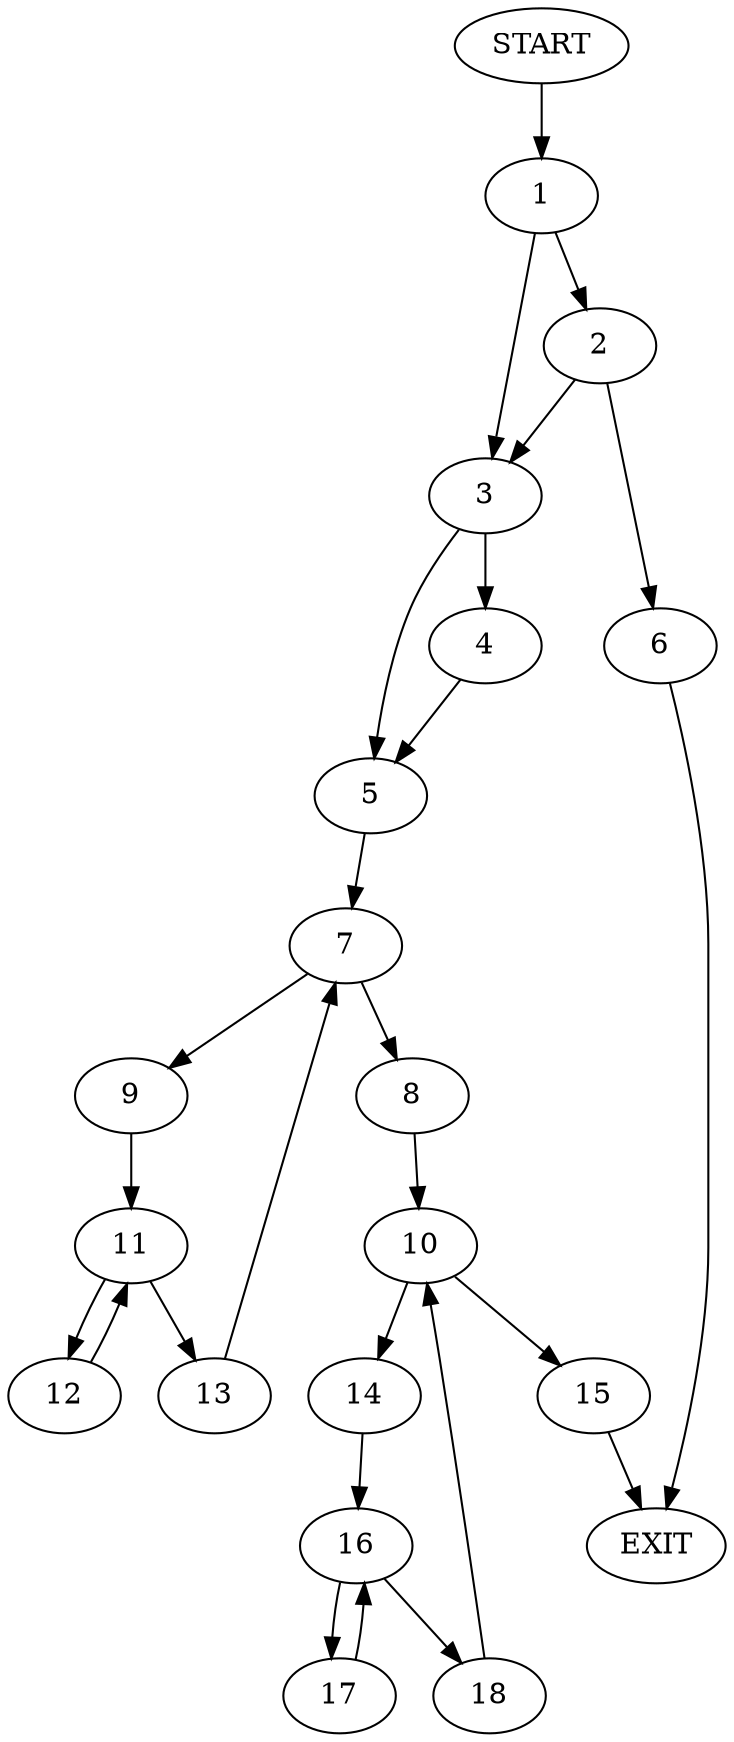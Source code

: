 digraph {
0 [label="START"]
19 [label="EXIT"]
0 -> 1
1 -> 2
1 -> 3
3 -> 4
3 -> 5
2 -> 6
2 -> 3
6 -> 19
4 -> 5
5 -> 7
7 -> 8
7 -> 9
8 -> 10
9 -> 11
11 -> 12
11 -> 13
13 -> 7
12 -> 11
10 -> 14
10 -> 15
14 -> 16
15 -> 19
16 -> 17
16 -> 18
17 -> 16
18 -> 10
}
